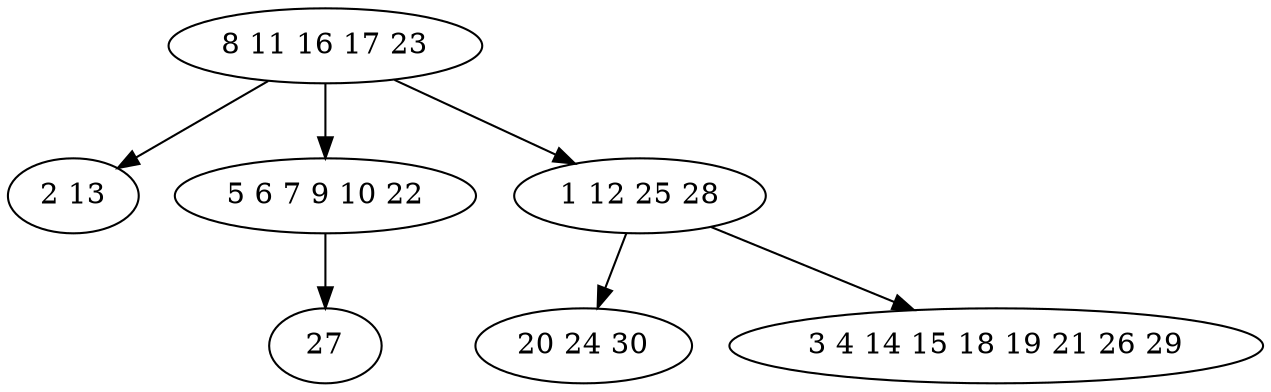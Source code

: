digraph true_tree {
	"0" -> "1"
	"0" -> "2"
	"0" -> "3"
	"3" -> "4"
	"2" -> "5"
	"3" -> "6"
	"0" [label="8 11 16 17 23"];
	"1" [label="2 13"];
	"2" [label="5 6 7 9 10 22"];
	"3" [label="1 12 25 28"];
	"4" [label="20 24 30"];
	"5" [label="27"];
	"6" [label="3 4 14 15 18 19 21 26 29"];
}
